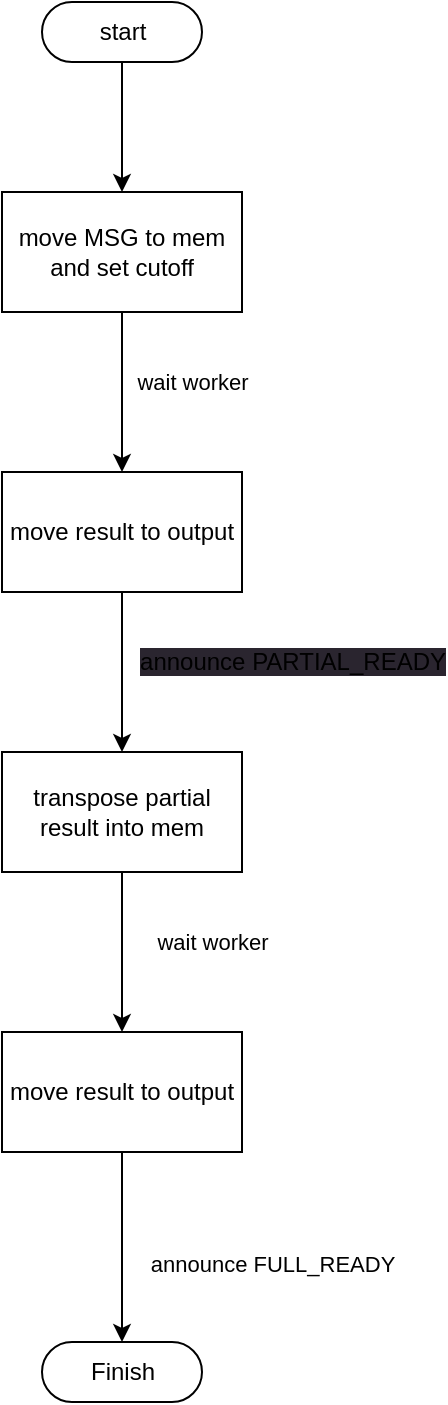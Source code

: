 <mxfile>
    <diagram id="qCN7VOXhTB3VsdC8hNEC" name="第 1 页">
        <mxGraphModel dx="938" dy="528" grid="1" gridSize="10" guides="1" tooltips="1" connect="1" arrows="1" fold="1" page="1" pageScale="1" pageWidth="850" pageHeight="1100" math="0" shadow="0">
            <root>
                <mxCell id="0"/>
                <mxCell id="1" parent="0"/>
                <mxCell id="4rF4rNaf1XCoxLZfXrLC-15" value="" style="edgeStyle=none;html=1;" edge="1" parent="1" source="4rF4rNaf1XCoxLZfXrLC-13" target="4rF4rNaf1XCoxLZfXrLC-14">
                    <mxGeometry relative="1" as="geometry"/>
                </mxCell>
                <mxCell id="4rF4rNaf1XCoxLZfXrLC-13" value="start" style="html=1;dashed=0;whitespace=wrap;shape=mxgraph.dfd.start" vertex="1" parent="1">
                    <mxGeometry x="385" y="80" width="80" height="30" as="geometry"/>
                </mxCell>
                <mxCell id="4rF4rNaf1XCoxLZfXrLC-20" value="" style="edgeStyle=none;html=1;" edge="1" parent="1" source="4rF4rNaf1XCoxLZfXrLC-14" target="4rF4rNaf1XCoxLZfXrLC-19">
                    <mxGeometry relative="1" as="geometry"/>
                </mxCell>
                <mxCell id="4rF4rNaf1XCoxLZfXrLC-21" value="wait worker" style="edgeLabel;html=1;align=center;verticalAlign=middle;resizable=0;points=[];" vertex="1" connectable="0" parent="4rF4rNaf1XCoxLZfXrLC-20">
                    <mxGeometry x="0.399" y="1" relative="1" as="geometry">
                        <mxPoint x="34" y="-21" as="offset"/>
                    </mxGeometry>
                </mxCell>
                <mxCell id="4rF4rNaf1XCoxLZfXrLC-14" value="move MSG to mem and set cutoff" style="whiteSpace=wrap;html=1;dashed=0;" vertex="1" parent="1">
                    <mxGeometry x="365" y="175" width="120" height="60" as="geometry"/>
                </mxCell>
                <mxCell id="4rF4rNaf1XCoxLZfXrLC-23" value="" style="edgeStyle=none;html=1;" edge="1" parent="1" source="4rF4rNaf1XCoxLZfXrLC-19" target="4rF4rNaf1XCoxLZfXrLC-22">
                    <mxGeometry relative="1" as="geometry"/>
                </mxCell>
                <mxCell id="4rF4rNaf1XCoxLZfXrLC-24" value="&lt;span style=&quot;font-size: 12px; background-color: rgb(42, 37, 47);&quot;&gt;announce PARTIAL_READY&lt;/span&gt;" style="edgeLabel;html=1;align=center;verticalAlign=middle;resizable=0;points=[];" vertex="1" connectable="0" parent="4rF4rNaf1XCoxLZfXrLC-23">
                    <mxGeometry x="-0.622" y="-1" relative="1" as="geometry">
                        <mxPoint x="86" y="20" as="offset"/>
                    </mxGeometry>
                </mxCell>
                <mxCell id="4rF4rNaf1XCoxLZfXrLC-19" value="move result to output" style="whiteSpace=wrap;html=1;dashed=0;" vertex="1" parent="1">
                    <mxGeometry x="365" y="315" width="120" height="60" as="geometry"/>
                </mxCell>
                <mxCell id="4rF4rNaf1XCoxLZfXrLC-28" value="" style="edgeStyle=none;html=1;" edge="1" parent="1" source="4rF4rNaf1XCoxLZfXrLC-22" target="4rF4rNaf1XCoxLZfXrLC-27">
                    <mxGeometry relative="1" as="geometry"/>
                </mxCell>
                <mxCell id="4rF4rNaf1XCoxLZfXrLC-29" value="wait worker" style="edgeLabel;html=1;align=center;verticalAlign=middle;resizable=0;points=[];" vertex="1" connectable="0" parent="4rF4rNaf1XCoxLZfXrLC-28">
                    <mxGeometry x="-0.588" y="-3" relative="1" as="geometry">
                        <mxPoint x="48" y="18" as="offset"/>
                    </mxGeometry>
                </mxCell>
                <mxCell id="4rF4rNaf1XCoxLZfXrLC-22" value="transpose partial result into mem" style="whiteSpace=wrap;html=1;dashed=0;" vertex="1" parent="1">
                    <mxGeometry x="365" y="455" width="120" height="60" as="geometry"/>
                </mxCell>
                <mxCell id="4rF4rNaf1XCoxLZfXrLC-36" style="edgeStyle=none;html=1;" edge="1" parent="1" source="4rF4rNaf1XCoxLZfXrLC-27" target="4rF4rNaf1XCoxLZfXrLC-35">
                    <mxGeometry relative="1" as="geometry"/>
                </mxCell>
                <mxCell id="4rF4rNaf1XCoxLZfXrLC-37" value="announce FULL_READY" style="edgeLabel;html=1;align=center;verticalAlign=middle;resizable=0;points=[];" vertex="1" connectable="0" parent="4rF4rNaf1XCoxLZfXrLC-36">
                    <mxGeometry x="-0.531" relative="1" as="geometry">
                        <mxPoint x="75" y="33" as="offset"/>
                    </mxGeometry>
                </mxCell>
                <mxCell id="4rF4rNaf1XCoxLZfXrLC-27" value="move result to output" style="whiteSpace=wrap;html=1;dashed=0;" vertex="1" parent="1">
                    <mxGeometry x="365" y="595" width="120" height="60" as="geometry"/>
                </mxCell>
                <mxCell id="4rF4rNaf1XCoxLZfXrLC-35" value="Finish" style="html=1;dashed=0;whitespace=wrap;shape=mxgraph.dfd.start" vertex="1" parent="1">
                    <mxGeometry x="385" y="750" width="80" height="30" as="geometry"/>
                </mxCell>
            </root>
        </mxGraphModel>
    </diagram>
    <diagram id="SZNy31wzgIXcsaXuA3Mz" name="FSM">
        <mxGraphModel dx="1607" dy="567" grid="1" gridSize="10" guides="1" tooltips="1" connect="1" arrows="1" fold="1" page="1" pageScale="1" pageWidth="850" pageHeight="1100" math="0" shadow="0">
            <root>
                <mxCell id="0"/>
                <mxCell id="1" parent="0"/>
            </root>
        </mxGraphModel>
    </diagram>
</mxfile>